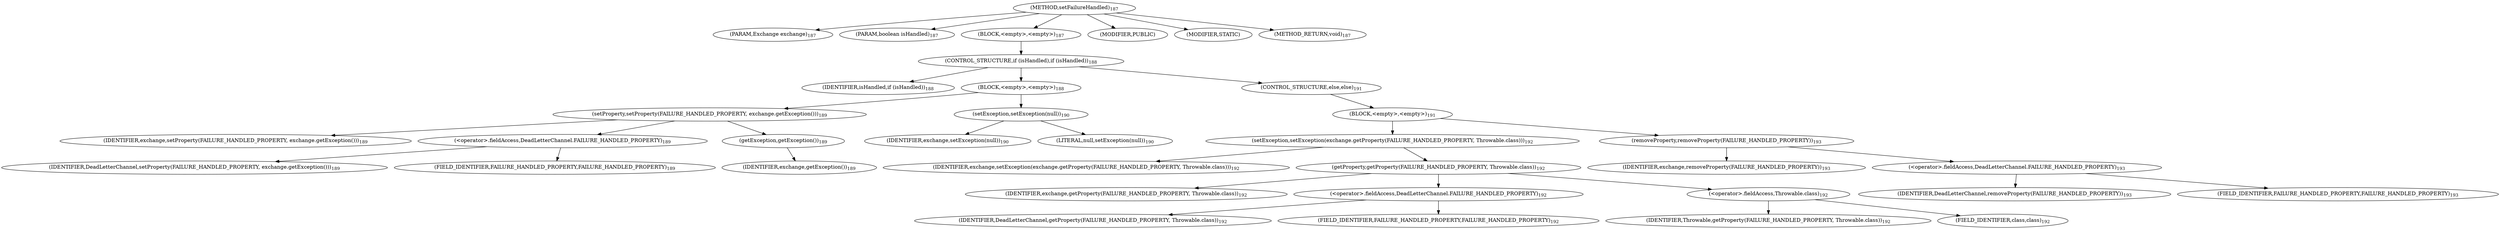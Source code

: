 digraph "setFailureHandled" {  
"499" [label = <(METHOD,setFailureHandled)<SUB>187</SUB>> ]
"500" [label = <(PARAM,Exchange exchange)<SUB>187</SUB>> ]
"501" [label = <(PARAM,boolean isHandled)<SUB>187</SUB>> ]
"502" [label = <(BLOCK,&lt;empty&gt;,&lt;empty&gt;)<SUB>187</SUB>> ]
"503" [label = <(CONTROL_STRUCTURE,if (isHandled),if (isHandled))<SUB>188</SUB>> ]
"504" [label = <(IDENTIFIER,isHandled,if (isHandled))<SUB>188</SUB>> ]
"505" [label = <(BLOCK,&lt;empty&gt;,&lt;empty&gt;)<SUB>188</SUB>> ]
"506" [label = <(setProperty,setProperty(FAILURE_HANDLED_PROPERTY, exchange.getException()))<SUB>189</SUB>> ]
"507" [label = <(IDENTIFIER,exchange,setProperty(FAILURE_HANDLED_PROPERTY, exchange.getException()))<SUB>189</SUB>> ]
"508" [label = <(&lt;operator&gt;.fieldAccess,DeadLetterChannel.FAILURE_HANDLED_PROPERTY)<SUB>189</SUB>> ]
"509" [label = <(IDENTIFIER,DeadLetterChannel,setProperty(FAILURE_HANDLED_PROPERTY, exchange.getException()))<SUB>189</SUB>> ]
"510" [label = <(FIELD_IDENTIFIER,FAILURE_HANDLED_PROPERTY,FAILURE_HANDLED_PROPERTY)<SUB>189</SUB>> ]
"511" [label = <(getException,getException())<SUB>189</SUB>> ]
"512" [label = <(IDENTIFIER,exchange,getException())<SUB>189</SUB>> ]
"513" [label = <(setException,setException(null))<SUB>190</SUB>> ]
"514" [label = <(IDENTIFIER,exchange,setException(null))<SUB>190</SUB>> ]
"515" [label = <(LITERAL,null,setException(null))<SUB>190</SUB>> ]
"516" [label = <(CONTROL_STRUCTURE,else,else)<SUB>191</SUB>> ]
"517" [label = <(BLOCK,&lt;empty&gt;,&lt;empty&gt;)<SUB>191</SUB>> ]
"518" [label = <(setException,setException(exchange.getProperty(FAILURE_HANDLED_PROPERTY, Throwable.class)))<SUB>192</SUB>> ]
"519" [label = <(IDENTIFIER,exchange,setException(exchange.getProperty(FAILURE_HANDLED_PROPERTY, Throwable.class)))<SUB>192</SUB>> ]
"520" [label = <(getProperty,getProperty(FAILURE_HANDLED_PROPERTY, Throwable.class))<SUB>192</SUB>> ]
"521" [label = <(IDENTIFIER,exchange,getProperty(FAILURE_HANDLED_PROPERTY, Throwable.class))<SUB>192</SUB>> ]
"522" [label = <(&lt;operator&gt;.fieldAccess,DeadLetterChannel.FAILURE_HANDLED_PROPERTY)<SUB>192</SUB>> ]
"523" [label = <(IDENTIFIER,DeadLetterChannel,getProperty(FAILURE_HANDLED_PROPERTY, Throwable.class))<SUB>192</SUB>> ]
"524" [label = <(FIELD_IDENTIFIER,FAILURE_HANDLED_PROPERTY,FAILURE_HANDLED_PROPERTY)<SUB>192</SUB>> ]
"525" [label = <(&lt;operator&gt;.fieldAccess,Throwable.class)<SUB>192</SUB>> ]
"526" [label = <(IDENTIFIER,Throwable,getProperty(FAILURE_HANDLED_PROPERTY, Throwable.class))<SUB>192</SUB>> ]
"527" [label = <(FIELD_IDENTIFIER,class,class)<SUB>192</SUB>> ]
"528" [label = <(removeProperty,removeProperty(FAILURE_HANDLED_PROPERTY))<SUB>193</SUB>> ]
"529" [label = <(IDENTIFIER,exchange,removeProperty(FAILURE_HANDLED_PROPERTY))<SUB>193</SUB>> ]
"530" [label = <(&lt;operator&gt;.fieldAccess,DeadLetterChannel.FAILURE_HANDLED_PROPERTY)<SUB>193</SUB>> ]
"531" [label = <(IDENTIFIER,DeadLetterChannel,removeProperty(FAILURE_HANDLED_PROPERTY))<SUB>193</SUB>> ]
"532" [label = <(FIELD_IDENTIFIER,FAILURE_HANDLED_PROPERTY,FAILURE_HANDLED_PROPERTY)<SUB>193</SUB>> ]
"533" [label = <(MODIFIER,PUBLIC)> ]
"534" [label = <(MODIFIER,STATIC)> ]
"535" [label = <(METHOD_RETURN,void)<SUB>187</SUB>> ]
  "499" -> "500" 
  "499" -> "501" 
  "499" -> "502" 
  "499" -> "533" 
  "499" -> "534" 
  "499" -> "535" 
  "502" -> "503" 
  "503" -> "504" 
  "503" -> "505" 
  "503" -> "516" 
  "505" -> "506" 
  "505" -> "513" 
  "506" -> "507" 
  "506" -> "508" 
  "506" -> "511" 
  "508" -> "509" 
  "508" -> "510" 
  "511" -> "512" 
  "513" -> "514" 
  "513" -> "515" 
  "516" -> "517" 
  "517" -> "518" 
  "517" -> "528" 
  "518" -> "519" 
  "518" -> "520" 
  "520" -> "521" 
  "520" -> "522" 
  "520" -> "525" 
  "522" -> "523" 
  "522" -> "524" 
  "525" -> "526" 
  "525" -> "527" 
  "528" -> "529" 
  "528" -> "530" 
  "530" -> "531" 
  "530" -> "532" 
}

